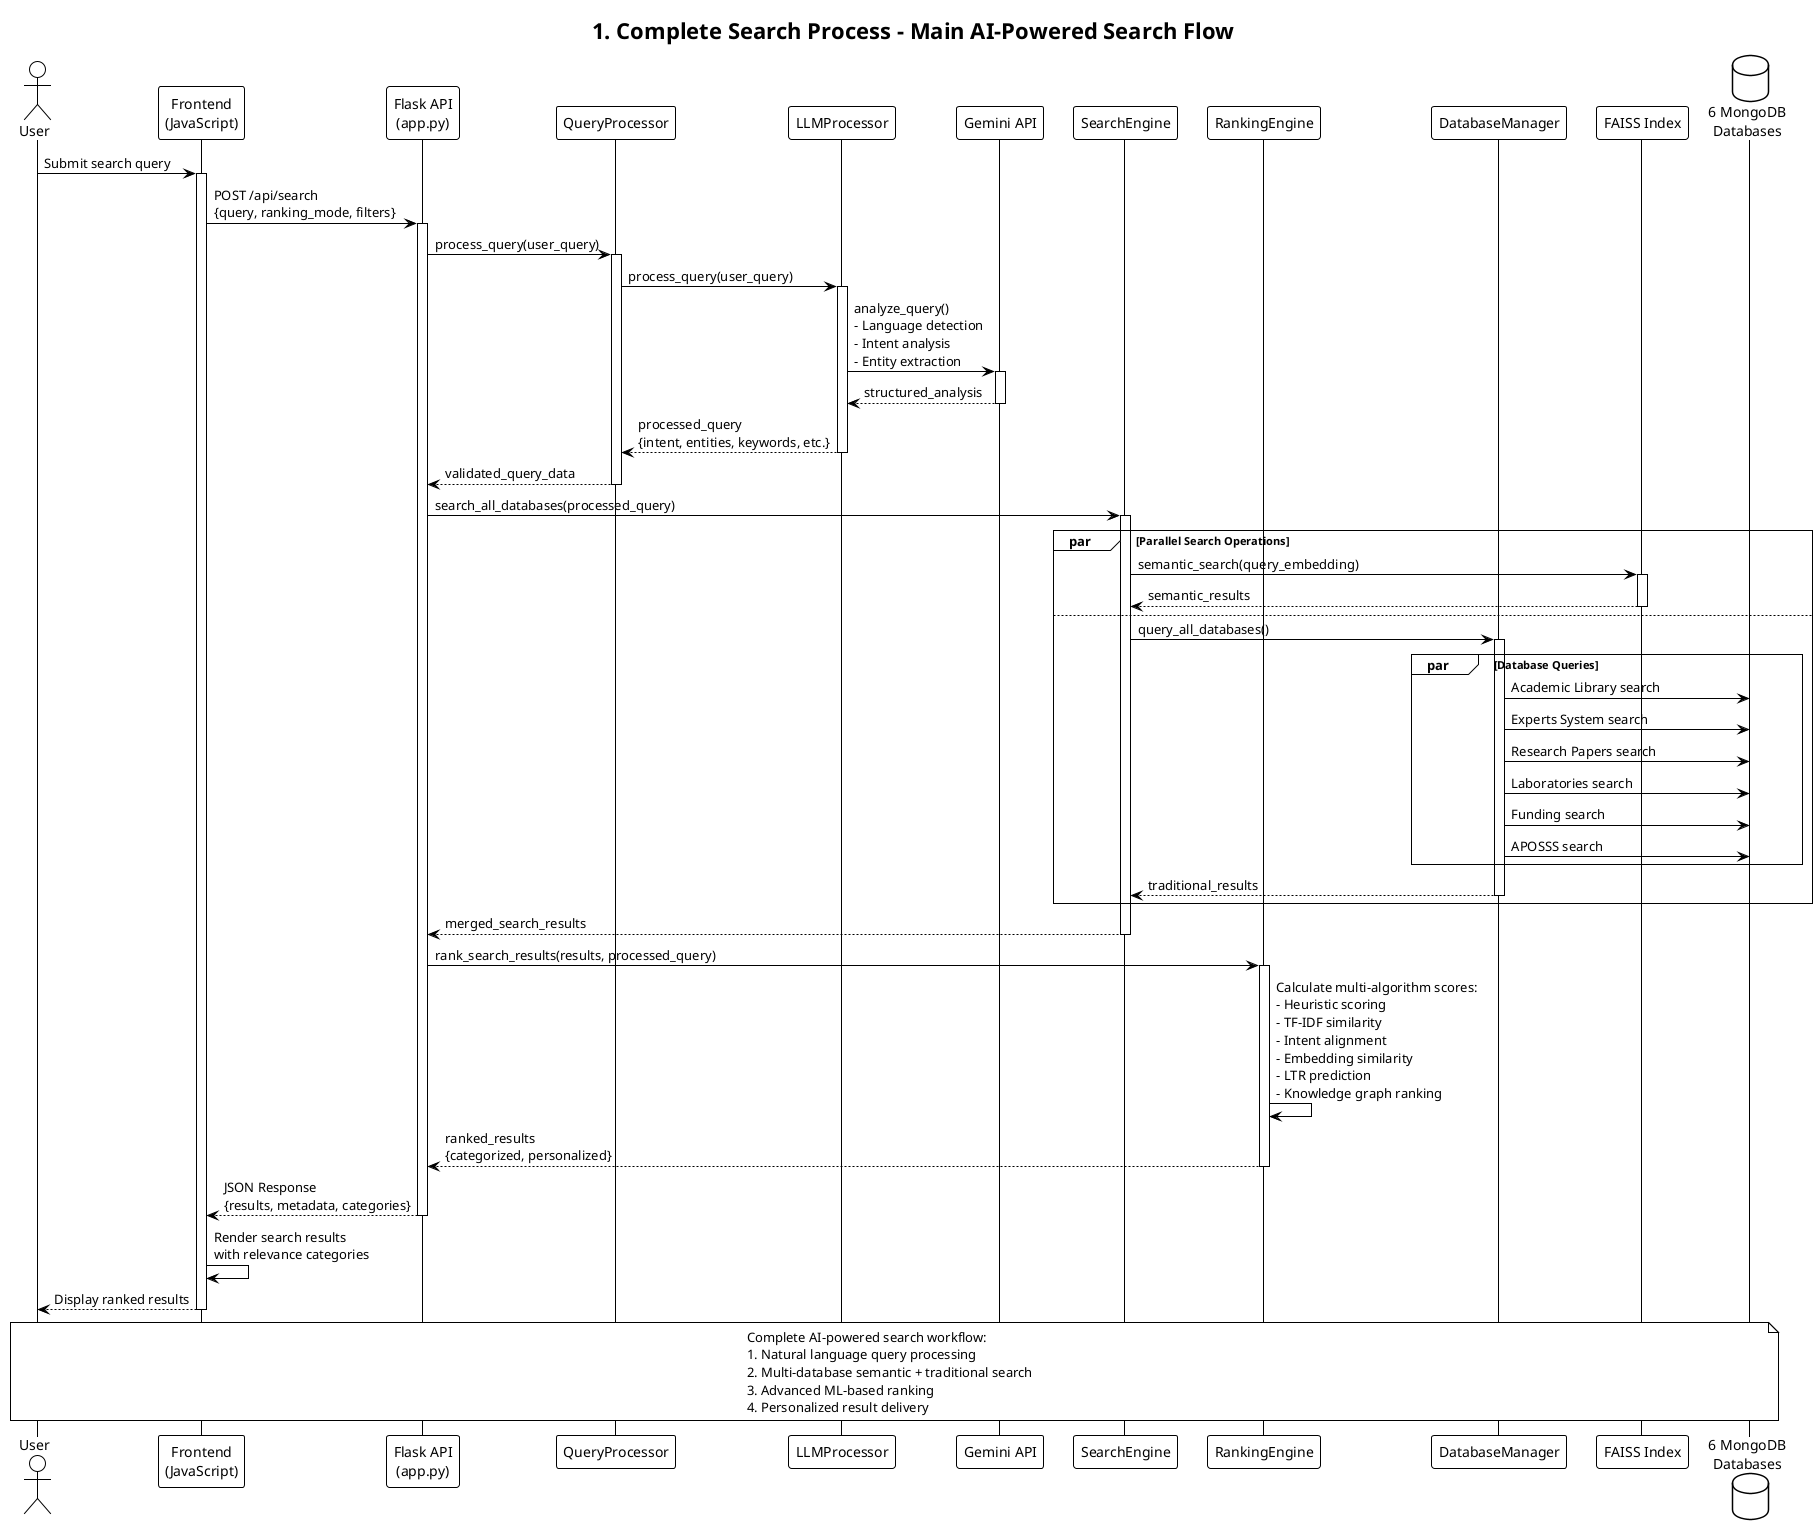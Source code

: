 @startuml APOSSS_Top10_Sequence_Diagrams

!define LIGHTBLUE #E3F2FD
!define LIGHTGREEN #E8F5E8
!define LIGHTYELLOW #FFF8E1
!define LIGHTPINK #FCE4EC
!define LIGHTGRAY #F5F5F5

title APOSSS System - Top 10 Most Important Sequence Diagrams

/' ================================================================================================
   DIAGRAM 1: Complete Search Process (Main Flow) - Core System Functionality
   ================================================================================================ '/

@startuml CompleteSearchProcess
!theme plain
title 1. Complete Search Process - Main AI-Powered Search Flow

actor User as U
participant "Frontend\n(JavaScript)" as FE
participant "Flask API\n(app.py)" as API
participant "QueryProcessor" as QP
participant "LLMProcessor" as LLM
participant "Gemini API" as GEMINI
participant "SearchEngine" as SE
participant "RankingEngine" as RE
participant "DatabaseManager" as DB
participant "FAISS Index" as FAISS
database "6 MongoDB\nDatabases" as MONGO

U -> FE: Submit search query
activate FE

FE -> API: POST /api/search\n{query, ranking_mode, filters}
activate API

API -> QP: process_query(user_query)
activate QP

QP -> LLM: process_query(user_query)
activate LLM

LLM -> GEMINI: analyze_query()\n- Language detection\n- Intent analysis\n- Entity extraction
activate GEMINI
GEMINI --> LLM: structured_analysis
deactivate GEMINI

LLM --> QP: processed_query\n{intent, entities, keywords, etc.}
deactivate LLM

QP --> API: validated_query_data
deactivate QP

API -> SE: search_all_databases(processed_query)
activate SE

par Parallel Search Operations
    SE -> FAISS: semantic_search(query_embedding)
    activate FAISS
    FAISS --> SE: semantic_results
    deactivate FAISS
else
    SE -> DB: query_all_databases()
    activate DB
    
    par Database Queries
        DB -> MONGO: Academic Library search
        DB -> MONGO: Experts System search  
        DB -> MONGO: Research Papers search
        DB -> MONGO: Laboratories search
        DB -> MONGO: Funding search
        DB -> MONGO: APOSSS search
    end
    
    DB --> SE: traditional_results
    deactivate DB
end

SE --> API: merged_search_results
deactivate SE

API -> RE: rank_search_results(results, processed_query)
activate RE

RE -> RE: Calculate multi-algorithm scores:\n- Heuristic scoring\n- TF-IDF similarity\n- Intent alignment\n- Embedding similarity\n- LTR prediction\n- Knowledge graph ranking

RE --> API: ranked_results\n{categorized, personalized}
deactivate RE

API --> FE: JSON Response\n{results, metadata, categories}
deactivate API

FE -> FE: Render search results\nwith relevance categories
FE --> U: Display ranked results
deactivate FE

note over U, MONGO
    Complete AI-powered search workflow:
    1. Natural language query processing
    2. Multi-database semantic + traditional search
    3. Advanced ML-based ranking
    4. Personalized result delivery
end note

@enduml

/' ================================================================================================
   DIAGRAM 2: Query Processing with LLM - AI Language Understanding
   ================================================================================================ '/

@startuml QueryProcessingLLM
!theme plain
title 2. Query Processing with LLM - AI Language Understanding

participant "QueryProcessor" as QP
participant "LLMProcessor" as LLM
participant "Gemini API" as GEMINI

-> QP: process_query("machine learning in medical diagnosis")
activate QP

QP -> QP: clean_and_validate(query)

QP -> LLM: process_query(cleaned_query)
activate LLM

LLM -> LLM: create_analysis_prompt(query)

LLM -> GEMINI: POST /v1/models/gemini-2.0-flash-exp:generateContent
activate GEMINI

note over GEMINI
    Comprehensive Analysis Request:
    - Language detection & translation
    - Spelling correction
    - Intent classification
    - Named entity recognition
    - Keyword extraction
    - Semantic expansion
    - Academic field mapping
end note

GEMINI -> GEMINI: Process with AI model:\n- Transformer analysis\n- Multi-language support\n- Context understanding

GEMINI --> LLM: JSON Response:\n{\n  "language_analysis": {...},\n  "query_processing": {...},\n  "intent_analysis": {...},\n  "entity_extraction": {...},\n  "keyword_analysis": {...},\n  "semantic_expansion": {...},\n  "academic_classification": {...}\n}
deactivate GEMINI

LLM -> LLM: validate_and_enhance_response()

LLM -> LLM: add_backward_compatibility()

LLM --> QP: Enhanced Query Data:\n{\n  "corrected_query": "...",\n  "intent": {"primary_intent": "find_research"},\n  "entities": {"technologies": [...], "concepts": [...]},\n  "keywords": {"primary": [...], "secondary": [...]},\n  "academic_fields": {"primary_field": "medical_ai"},\n  "confidence_scores": {...}\n}
deactivate LLM

QP -> QP: final_validation_and_stats()

QP --> : Structured Query Parameters
deactivate QP

note over QP, GEMINI
    Advanced NLP Pipeline:
    - Multi-language support (50+ languages)
    - Intent classification (8 types)
    - Entity extraction (10+ categories)
    - Semantic expansion with synonyms
    - Academic field mapping
    - Confidence scoring
end note

@enduml

/' ================================================================================================
   DIAGRAM 3: Multi-Algorithm Ranking Process - Intelligent Result Ranking
   ================================================================================================ '/

@startuml MultiAlgorithmRanking
!theme plain
title 3. Multi-Algorithm Ranking Process - Intelligent Result Ranking

participant "RankingEngine" as RE
participant "LTRRanker\n(XGBoost)" as LTR
participant "EmbeddingRanker\n(Transformers)" as EMB
participant "KnowledgeGraph\n(NetworkX)" as KG
participant "UserManager" as UM

-> RE: rank_search_results(results, processed_query, user_data)
activate RE

RE -> RE: Extract search parameters\nand user context

par Parallel Ranking Calculations
    RE -> RE: calculate_heuristic_scores()\n- Keyword matching in titles\n- Exact phrase bonuses\n- Field-specific scoring\n- Recency bonuses
    
    RE -> RE: calculate_tfidf_scores()\n- TF-IDF vectorization\n- Cosine similarity\n- N-gram analysis
    
    RE -> RE: calculate_intent_scores()\n- Resource type preferences\n- Academic field alignment\n- Intent confidence weighting
    
    RE -> EMB: calculate_embedding_similarity()
    activate EMB
    EMB -> EMB: Generate embeddings\nusing sentence transformers
    EMB -> EMB: Calculate cosine similarity
    EMB --> RE: embedding_scores[]
    deactivate EMB
    
    RE -> UM: get_personalization_data(user_id)
    activate UM
    UM --> RE: user_preferences,\ninteraction_history
    deactivate UM
    
    RE -> KG: get_authority_scores(results)
    activate KG
    KG -> KG: Build knowledge graph\nfrom results
    KG -> KG: Calculate PageRank\nauthority scores
    KG --> RE: graph_scores[]
    deactivate KG
end

alt LTR Model Available and Trained
    RE -> LTR: rank_results(query, results, features)
    activate LTR
    
    LTR -> LTR: extract_features()\n- 50+ engineered features\n- Text, metadata, user, graph features
    
    LTR -> LTR: XGBoost model prediction
    
    LTR --> RE: ltr_scores[]
    deactivate LTR
    
    RE -> RE: Hybrid Scoring:\n70% LTR + 30% Traditional\n= 0.7 * ltr_score + 0.3 * traditional_score
    
else LTR Not Available
    RE -> RE: Traditional Weighted Scoring:\n- 20% Heuristic\n- 20% TF-IDF\n- 20% Intent\n- 20% Embedding\n- 20% Personalization
end

RE -> RE: Add knowledge graph features\nto score breakdown

RE -> RE: categorize_by_relevance()\n- High: score > 0.7\n- Medium: 0.4 < score ≤ 0.7\n- Low: score ≤ 0.4

RE -> RE: Sort results by final ranking score

RE --> : Ranked Results with:\n- Final scores\n- Relevance categories\n- Score breakdown\n- Ranking metadata
deactivate RE

note over RE, KG
    Advanced Ranking Features:
    - Multi-algorithm fusion
    - Machine learning optimization
    - Knowledge graph authority
    - Real-time personalization
    - Semantic understanding
    - User behavior adaptation
end note

@enduml

/' ================================================================================================
   DIAGRAM 4: User Registration Flow - User Onboarding
   ================================================================================================ '/

@startuml UserRegistrationFlow
!theme plain
title 4. User Registration Flow - Complete User Onboarding

actor User as U
participant "Frontend\n(signup.html)" as FE
participant "Flask API" as API
participant "UserManager" as UM
participant "DatabaseManager" as DB
participant "MongoDB\n(APOSSS DB)" as MONGO
participant "EmailService\n(SMTP)" as EMAIL

U -> FE: Access signup page
activate FE

U -> FE: Fill registration form:\n- First/Last name\n- Username\n- Email\n- Password\n- Institution\n- Academic fields

FE -> API: POST /api/auth/check-username\n{username}
activate API
API -> UM: check_username_exists(username)
activate UM
UM -> DB: query users collection
activate DB
DB -> MONGO: find({username})
DB --> UM: exists/not_exists
deactivate DB
UM --> API: {exists: boolean}
deactivate UM
API --> FE: Username availability
deactivate API

FE -> API: POST /api/auth/check-email\n{email}
activate API
API -> UM: check_email_exists(email)
activate UM
UM -> DB: query users collection
activate DB
DB -> MONGO: find({email})
DB --> UM: exists/not_exists
deactivate DB
UM --> API: {exists: boolean}
deactivate UM
API --> FE: Email availability
deactivate API

FE -> FE: Client-side validation:\n- Password strength\n- Field completeness\n- Email format

U -> FE: Submit registration form

FE -> API: POST /api/auth/register\n{user_data}
activate API

API -> UM: register_user(user_data)
activate UM

UM -> UM: Validate registration data:\n- Check required fields\n- Validate email format\n- Check password strength

UM -> UM: Hash password using bcrypt

UM -> DB: Create user profile
activate DB

DB -> MONGO: Insert new user document:\n{\n  user_id, username, email,\n  hashed_password, profile_data,\n  created_at, email_verified: false\n}
activate MONGO
MONGO --> DB: user_created
deactivate MONGO

DB --> UM: User creation success
deactivate DB

UM -> UM: generate_verification_code()

UM -> DB: Store verification code
activate DB
DB -> MONGO: Insert verification_codes\n{user_id, code, expiry}
DB --> UM: Code stored
deactivate DB

UM -> EMAIL: send_verification_email(email, code)
activate EMAIL

EMAIL -> EMAIL: Render email template\nwith verification link

EMAIL -> EMAIL: SMTP connection\nand email sending

alt Email Sent Successfully
    EMAIL --> UM: Email delivery confirmed
    UM --> API: Registration successful\n{user_id, requires_verification}
else Email Failed
    EMAIL --> UM: Email delivery failed
    UM --> API: Registration successful\nbut email failed
end
deactivate EMAIL

UM -> UM: generate_jwt_token(user_id)

UM --> API: {success: true, user: {...}, token: "..."}
deactivate UM

API --> FE: Registration response
deactivate API

FE -> FE: Store JWT token\nin localStorage

FE --> U: Registration success\n+ verification required message
deactivate FE

note over U, MONGO
    Complete Registration Features:
    - Real-time field validation
    - Duplicate checking
    - Secure password hashing
    - Email verification system
    - JWT token generation
    - Academic profile setup
end note

@enduml

/' ================================================================================================
   DIAGRAM 5: User Login Flow - Authentication
   ================================================================================================ '/

@startuml UserLoginFlow
!theme plain
title 5. User Login Flow - Secure Authentication

actor User as U
participant "Frontend\n(login.html)" as FE
participant "Flask API" as API
participant "UserManager" as UM
participant "DatabaseManager" as DB
participant "MongoDB\n(APOSSS DB)" as MONGO
participant "JWT Service" as JWT

U -> FE: Access login page
activate FE

U -> FE: Enter credentials:\n- Email/Username\n- Password

FE -> FE: Client-side validation:\n- Required fields\n- Basic format check

U -> FE: Submit login form

FE -> API: POST /api/auth/login\n{identifier, password}
activate API

API -> UM: authenticate_user(identifier, password)
activate UM

UM -> DB: Find user by email or username
activate DB

DB -> MONGO: find({$or: [{email}, {username}]})
activate MONGO
MONGO --> DB: user_document or null
deactivate MONGO

alt User Found
    DB --> UM: user_data
    deactivate DB
    
    UM -> UM: verify_password(password, hashed_password)\nusing bcrypt
    
    alt Password Correct
        UM -> UM: check_email_verification_status()
        
        alt Email Verified
            UM -> JWT: generate_token(user_id)
            activate JWT
            JWT -> JWT: Create JWT with:\n- user_id\n- expiration (configurable)\n- secret key signing
            JWT --> UM: jwt_token
            deactivate JWT
            
            UM -> DB: Update last_login timestamp
            activate DB
            DB -> MONGO: update({user_id}, {last_login: now})
            DB --> UM: Updated
            deactivate DB
            
            UM -> UM: get_user_profile_data()
            
            UM --> API: {success: true,\nuser: {...},\ntoken: "...",\nmessage: "Login successful"}
            
        else Email Not Verified
            UM --> API: {success: false,\nerror: "email_not_verified",\nmessage: "Please verify your email"}
        end
        
    else Password Incorrect
        UM --> API: {success: false,\nerror: "invalid_credentials",\nmessage: "Invalid email/password"}
    end
    
else User Not Found
    DB --> UM: null
    deactivate DB
    UM --> API: {success: false,\nerror: "user_not_found",\nmessage: "Invalid email/password"}
end

deactivate UM

alt Login Successful
    API --> FE: {success: true, user: {...}, token: "..."}
    
    FE -> FE: Store JWT token in localStorage
    FE -> FE: Store user data in sessionStorage
    FE -> FE: Update UI state (logged in)
    FE --> U: Redirect to dashboard/search
    
else Login Failed
    API --> FE: {success: false, error: "...", message: "..."}
    FE -> FE: Display error message
    FE --> U: Show login error
end

deactivate API
deactivate FE

note over U, JWT
    Secure Authentication Features:
    - Email/Username flexible login
    - bcrypt password hashing
    - JWT token management
    - Email verification check
    - Session state management
    - Secure error handling
end note

@enduml

/' ================================================================================================
   DIAGRAM 6: Multi-Database Search Execution - Comprehensive Data Retrieval
   ================================================================================================ '/

@startuml MultiDatabaseSearch
!theme plain
title 6. Multi-Database Search Execution - Comprehensive Academic Data Retrieval

participant "SearchEngine" as SE
participant "DatabaseManager" as DM
database "Academic Library\n(books, journals, projects)" as AL
database "Experts System\n(experts, certificates)" as ES
database "Research Papers\n(articles, conferences, theses)" as RP
database "Laboratories\n(equipments, materials)" as LAB
database "Funding\n(projects, institutions)" as FUND
database "APOSSS\n(users, feedback)" as APOSSS

-> SE: search_all_databases(processed_query, filters)
activate SE

SE -> SE: extract_search_parameters():\n- Primary/secondary keywords\n- Entities (people, organizations)\n- Academic fields\n- Intent classification

SE -> DM: test_connections()
activate DM
DM --> SE: connection_status
deactivate DM

par Parallel Database Searches
    SE -> AL: search_academic_library(search_params)
    activate AL
    
    par Academic Library Collections
        AL -> AL: Search books collection:\n- title, author, description\n- keywords, category, abstract
        AL -> AL: Search journals collection:\n- title, editor, description\n- keywords, category, abstract  
        AL -> AL: Search projects collection:\n- title, student_name, supervisor\n- description, department, keywords
    end
    
    AL --> SE: academic_results[]
    deactivate AL
    
else
    SE -> ES: search_experts_system(search_params)
    activate ES
    
    par Experts System Collections
        ES -> ES: Search experts collection:\n- name, role, slogan\n- locations, specializations
        ES -> ES: Search certificates collection:\n- title, degree, institution\n- description, expert_id linking
    end
    
    ES --> SE: expert_results[]
    deactivate ES
    
else
    SE -> RP: search_research_papers(search_params)
    activate RP
    
    par Research Papers Collections
        RP -> RP: Search articles collection:\n- title, authors, abstract\n- keywords, categories
        RP -> RP: Search conferences collection:\n- title, authors, summary\n- primary_category
        RP -> RP: Search theses collection:\n- title, student_name, supervisor\n- abstract, defense_date
    end
    
    RP --> SE: research_results[]
    deactivate RP
    
else
    SE -> LAB: search_laboratories(search_params)
    activate LAB
    
    par Laboratory Collections
        LAB -> LAB: Search equipments collection:\n- equipment_name, description\n- model, specifications, status
        LAB -> LAB: Search materials collection:\n- material_name, description\n- properties, availability
    end
    
    LAB --> SE: lab_results[]
    deactivate LAB
    
else
    SE -> FUND: search_funding_system(search_params)
    activate FUND
    
    par Funding Collections
        FUND -> FUND: Search research_projects:\n- title, description, keywords\n- investigators, institutions
        FUND -> FUND: Search institutions:\n- name, description, type\n- location, specializations
        FUND -> FUND: Search funding_records:\n- title, amount, duration\n- funding_agency, status
    end
    
    FUND --> SE: funding_results[]
    deactivate FUND
    
else
    SE -> APOSSS: search_aposss_data(search_params)
    activate APOSSS
    
    APOSSS -> APOSSS: Search user interactions:\n- Successful queries\n- Popular resources\n- User preferences
    
    APOSSS --> SE: system_results[]
    deactivate APOSSS
end

SE -> SE: aggregate_results():\n- Merge all database results\n- Standardize document format\n- Remove duplicates\n- Add source metadata

SE -> SE: apply_database_filters()\nif specific databases requested

SE -> SE: result_standardization():\n- Unified result structure\n- Snippet generation\n- Metadata enrichment\n- Type classification

SE --> : Aggregated Search Results:\n{\n  "total_results": count,\n  "results": [...],\n  "database_coverage": {...},\n  "search_metadata": {...}\n}
deactivate SE

note over SE, APOSSS
    Comprehensive Search Features:
    - 6 specialized academic databases
    - Parallel query execution
    - Collection-specific search strategies
    - Result standardization
    - Error handling & fallbacks
    - Database filtering options
    - Metadata enrichment
end note

@enduml

/' ================================================================================================
   DIAGRAM 7: User Feedback Submission - Learning Data Collection
   ================================================================================================ '/

@startuml UserFeedbackSubmission
!theme plain
title 7. User Feedback Submission - Machine Learning Data Collection

actor User as U
participant "Frontend\n(results.html)" as FE
participant "Flask API" as API
participant "FeedbackSystem" as FS
participant "DatabaseManager" as DB
participant "MongoDB\n(APOSSS DB)" as MONGO
participant "JSON File\nStorage" as FILE

U -> FE: View search results
activate FE

U -> FE: Interact with result:\n- Rate result (1-5 stars)\n- Add comment\n- Mark as helpful/not helpful

FE -> FE: Validate feedback data:\n- Rating value (1-5)\n- Comment length limits\n- Required fields

U -> FE: Submit feedback

FE -> API: POST /api/feedback\n{\n  "query_id": "...",\n  "result_id": "...",\n  "rating": 5,\n  "feedback_type": "rating",\n  "comment": "Very helpful result",\n  "user_id": "..."\n}
activate API

API -> FS: submit_feedback(feedback_data)
activate FS

FS -> FS: validate_feedback():\n- Check required fields\n- Validate rating range (1-5)\n- Sanitize comment text\n- Verify query/result IDs

FS -> FS: enhance_feedback():\n- Add timestamp\n- Generate feedback_id\n- Add processing metadata\n- Calculate relevance score

par Dual Storage Strategy
    FS -> DB: Store in MongoDB (primary)
    activate DB
    
    DB -> MONGO: Insert feedback document:\n{\n  feedback_id, query_id, result_id,\n  user_id, rating, comment,\n  feedback_type, submitted_at,\n  processing_metadata\n}
    activate MONGO
    
    alt MongoDB Storage Successful
        MONGO --> DB: insertion_success
        DB --> FS: MongoDB storage confirmed
    else MongoDB Storage Failed
        MONGO --> DB: insertion_error
        DB --> FS: MongoDB storage failed
    end
    deactivate MONGO
    deactivate DB
    
else
    FS -> FILE: Store in JSON file (backup)
    activate FILE
    
    FILE -> FILE: Append to feedback.jsonl:\n{"feedback_id": "...", "rating": 5, ...}\n
    
    alt File Storage Successful
        FILE --> FS: File storage confirmed
    else File Storage Failed
        FILE --> FS: File storage failed
    end
    deactivate FILE
end

FS -> FS: update_statistics():\n- Update feedback counters\n- Calculate running averages\n- Update user statistics

alt Feedback Stored Successfully
    FS --> API: {success: true,\nmessage: "Feedback submitted",\nfeedback_id: "..."}
    
    API -> API: track_user_interaction():\n- Log feedback submission\n- Update user engagement metrics
    
    API --> FE: Success response
    
    FE -> FE: Update UI:\n- Show success message\n- Update rating display\n- Disable further rating for this result
    
    FE --> U: "Thank you for your feedback!"
    
else Feedback Storage Failed
    FS --> API: {success: false,\nerror: "storage_failed",\nmessage: "Failed to save feedback"}
    
    API --> FE: Error response
    
    FE -> FE: Show error message:\n"Failed to submit feedback. Please try again."
    
    FE --> U: Display error notification
end

deactivate FS
deactivate API
deactivate FE

note over U, FILE
    Robust Feedback Collection:
    - Dual storage (MongoDB + file backup)
    - Real-time validation
    - User interaction tracking
    - Statistical updates
    - Error handling & recovery
    - Data integrity assurance
end note

@enduml

/' ================================================================================================
   DIAGRAM 8: LTR Model Training Process - Machine Learning Pipeline
   ================================================================================================ '/

@startuml LTRModelTraining
!theme plain
title 8. LTR Model Training Process - Machine Learning Pipeline for Ranking Improvement

participant "Training\nScheduler" as SCHED
participant "LTRRanker" as LTR
participant "FeedbackSystem" as FS
participant "FeatureExtractor" as FE
participant "XGBoost\nModel" as XGB
participant "ModelStorage" as STORE
participant "ModelValidator" as VAL

-> SCHED: Scheduled training trigger\n(or manual via API)
activate SCHED

SCHED -> LTR: train_model(training_data)
activate LTR

LTR -> FS: get_training_data(min_feedback_count=50)
activate FS

FS -> FS: Query feedback database:\n- Collect user ratings\n- Filter by feedback quality\n- Minimum samples per query

FS -> FS: prepare_training_examples():\n- Create query-document pairs\n- Assign relevance labels (0-4)\n- Group by query for ranking

FS --> LTR: training_examples[]:\n[{query, document, features, relevance_label}]
deactivate FS

LTR -> FE: extract_features(training_examples)
activate FE

par Feature Extraction (50+ Features)
    FE -> FE: Textual Features:\n- BM25 scores (title, description)\n- N-gram matches\n- Term proximity\n- Exact phrase matches
    
    FE -> FE: Metadata Features:\n- Publication date recency\n- Authority metrics\n- Availability status\n- Document type preferences
    
    FE -> FE: User Behavior Features:\n- Click-through rates\n- Historical ratings\n- User preferences\n- Interaction patterns
    
    FE -> FE: Current Algorithm Features:\n- Heuristic scores\n- TF-IDF similarity\n- Intent alignment\n- Embedding similarity
    
    FE -> FE: Knowledge Graph Features:\n- PageRank authority\n- Connection strength\n- Network centrality\n- Citation counts
end

FE --> LTR: feature_matrix (DataFrame)\nwith 50+ engineered features
deactivate FE

LTR -> LTR: prepare_training_data():\n- Split into train/validation (80/20)\n- Create ranking groups\n- Normalize features\n- Handle missing values

LTR -> XGB: Initialize XGBoost Ranker\nwith pairwise ranking objective
activate XGB

XGB -> XGB: Set hyperparameters:\n- learning_rate: 0.1\n- max_depth: 6\n- n_estimators: 100\n- objective: 'rank:pairwise'

LTR -> XGB: train(features, labels, groups)

XGB -> XGB: Gradient boosting training:\n- Build decision trees\n- Optimize ranking loss\n- Feature importance calculation

XGB --> LTR: trained_model
deactivate XGB

LTR -> VAL: validate_model(model, validation_data)
activate VAL

VAL -> VAL: Calculate performance metrics:\n- NDCG@10 (primary metric)\n- Mean Average Precision\n- Ranking accuracy\n- Feature importance analysis

alt Model Performance Acceptable (NDCG > 0.7)
    VAL --> LTR: validation_passed:\n{ndcg: 0.85, map: 0.78, accuracy: 0.82}
    
    LTR -> STORE: save_model(model, metadata)
    activate STORE
    
    STORE -> STORE: Save XGBoost model:\n- Model file (.json)\n- Feature names\n- Training statistics\n- Performance metrics
    
    STORE --> LTR: model_saved_successfully
    deactivate STORE
    
    LTR -> LTR: update_model_status():\n- Mark as trained\n- Update feature names\n- Store training stats
    
    LTR --> SCHED: Training Success:\n{\n  "status": "success",\n  "metrics": {...},\n  "features_count": 52,\n  "training_samples": 1250\n}
    
else Model Performance Poor (NDCG < 0.7)
    VAL --> LTR: validation_failed:\n{ndcg: 0.45, issues: [...]}
    
    LTR -> LTR: analyze_failure():\n- Insufficient training data\n- Feature quality issues\n- Hyperparameter tuning needed
    
    LTR --> SCHED: Training Failed:\n{\n  "status": "failed",\n  "reason": "low_performance",\n  "ndcg": 0.45,\n  "recommendations": [...]\n}
end

deactivate VAL
deactivate LTR

SCHED -> SCHED: schedule_next_training():\nBased on feedback accumulation

SCHED --> : Training Complete\nModel ready for inference
deactivate SCHED

note over SCHED, STORE
    Advanced ML Training Pipeline:
    - Automated feature engineering (50+ features)
    - XGBoost pairwise ranking optimization
    - Comprehensive validation (NDCG, MAP)
    - Model versioning and storage
    - Performance monitoring
    - Continuous improvement cycle
end note

@enduml

/' ================================================================================================
   DIAGRAM 9: Google OAuth Authentication - Social Login
   ================================================================================================ '/

@startuml GoogleOAuthAuthentication
!theme plain
title 9. Google OAuth Authentication - Secure Social Login

actor User as U
participant "Frontend" as FE
participant "Flask API" as API
participant "OAuthManager" as OAUTH
participant "Google OAuth\nService" as GOOGLE
participant "UserManager" as UM
participant "MongoDB\n(APOSSS DB)" as MONGO

U -> FE: Click "Sign in with Google"
activate FE

FE -> API: GET /api/auth/google
activate API

API -> OAUTH: get_authorization_url('google')
activate OAUTH

OAUTH -> OAUTH: generate_state_token()\nfor CSRF protection

OAUTH -> OAUTH: build_authorization_url():\n- client_id\n- redirect_uri\n- scope (email, profile)\n- response_type=code\n- state token

OAUTH --> API: {\n  "success": true,\n  "authorization_url": "https://accounts.google.com/oauth/authorize?...",\n  "state": "secure_random_token"\n}
deactivate OAUTH

API --> FE: Authorization URL with state
deactivate API

FE -> FE: Store state token\nfor validation

FE --> U: Redirect to Google OAuth
deactivate FE

U -> GOOGLE: Complete Google authentication:\n- Login with Google credentials\n- Consent to app permissions
activate GOOGLE

GOOGLE -> GOOGLE: User authentication\nand consent processing

GOOGLE --> U: Redirect to callback URL:\n/api/auth/google/callback?code=...&state=...
deactivate GOOGLE

U -> API: GET /api/auth/google/callback\n?code=auth_code&state=token
activate API

API -> OAUTH: process_oauth_login('google', code, state)
activate OAUTH

OAUTH -> OAUTH: validate_state_token()\nfor security

OAUTH -> GOOGLE: Exchange authorization code for tokens:\nPOST /oauth2/v4/token\n{\n  "client_id": "...",\n  "client_secret": "...",\n  "code": "auth_code",\n  "grant_type": "authorization_code"\n}
activate GOOGLE

GOOGLE --> OAUTH: {\n  "access_token": "...",\n  "token_type": "Bearer",\n  "scope": "email profile"\n}
deactivate GOOGLE

OAUTH -> GOOGLE: Get user information:\nGET /oauth2/v2/userinfo\nAuthorization: Bearer access_token
activate GOOGLE

GOOGLE --> OAUTH: {\n  "id": "google_user_id",\n  "email": "user@gmail.com",\n  "verified_email": true,\n  "name": "John Doe",\n  "given_name": "John",\n  "family_name": "Doe",\n  "picture": "https://..."\n}
deactivate GOOGLE

OAUTH --> API: {\n  "success": true,\n  "user_info": {\n    "provider": "google",\n    "provider_id": "...",\n    "email": "...",\n    "name": "..."\n  }\n}
deactivate OAUTH

API -> UM: handle_oauth_user(user_info)
activate UM

UM -> MONGO: Check if user exists:\nfind({email: "user@gmail.com"})
activate MONGO

alt User Exists
    MONGO --> UM: existing_user_data
    
    UM -> UM: Link Google account\nif not already linked
    
    UM -> MONGO: Update user with Google provider info
    
else User Doesn't Exist
    MONGO --> UM: null
    
    UM -> UM: Create new user account:\n- Extract profile from Google data\n- Mark email as verified\n- Set default preferences
    
    UM -> MONGO: Insert new user:\n{\n  user_id, email, name,\n  google_id, email_verified: true,\n  created_at, provider: "google"\n}
end

deactivate MONGO

UM -> UM: generate_jwt_token(user_id)

UM --> API: {\n  "success": true,\n  "user": {...},\n  "token": "jwt_token",\n  "is_new_user": boolean\n}
deactivate UM

alt Authentication Successful
    API --> U: Redirect to frontend\nwith success params:\n/?token=...&user_id=...
    
    U -> FE: Frontend receives OAuth success
    activate FE
    
    FE -> FE: Extract token from URL\nand store in localStorage
    
    FE -> FE: Update authentication state
    
    FE --> U: Welcome message\nand redirect to dashboard
    deactivate FE
    
else Authentication Failed
    API --> U: Redirect to frontend\nwith error params:\n/?error=oauth_failed
    
    U -> FE: Frontend receives OAuth error
    activate FE
    
    FE --> U: Display error message:\n"Google authentication failed"
    deactivate FE
end

deactivate API

note over U, MONGO
    Secure OAuth Features:
    - CSRF protection with state tokens
    - Automatic account creation/linking
    - Email verification via Google
    - JWT token generation
    - Profile picture integration
    - Error handling and fallbacks
end note

@enduml

/' ================================================================================================
   DIAGRAM 10: System Health Monitoring - Operational Oversight
   ================================================================================================ '/

@startuml SystemHealthMonitoring
!theme plain
title 10. System Health Monitoring - Comprehensive System Oversight

participant "HealthMonitor\n(Scheduler)" as HM
participant "ComponentChecker" as CC
participant "DatabaseMonitor" as DM
participant "APIMonitor" as AM
participant "AlertSystem" as ALERT
participant "Dashboard\nUpdater" as DASH
database "MongoDB\nInstances" as MONGO
participant "External APIs\n(Gemini, OAuth)" as EXT_API

-> HM: Scheduled health check\n(every 30 seconds)
activate HM

HM -> HM: Initialize health check cycle

par Parallel Component Monitoring
    HM -> CC: check_core_components()
    activate CC
    
    par Core Component Checks
        CC -> CC: Check LLMProcessor:\n- Gemini API connectivity\n- Response time < 5s\n- Error rate < 5%
        
        CC -> CC: Check SearchEngine:\n- Database connections\n- FAISS index availability\n- Search response time
        
        CC -> CC: Check RankingEngine:\n- LTR model status\n- Embedding ranker health\n- Knowledge graph state
        
        CC -> CC: Check FeedbackSystem:\n- Storage accessibility\n- Write capabilities\n- Statistics calculation
        
        CC -> CC: Check UserManager:\n- Authentication services\n- JWT token validation\n- Profile operations
    end
    
    CC --> HM: component_status:\n{\n  "llm_processor": "healthy",\n  "search_engine": "healthy",\n  "ranking_engine": "degraded",\n  "feedback_system": "healthy",\n  "user_manager": "healthy"\n}
    deactivate CC
    
else
    HM -> DM: check_database_health()
    activate DM
    
    par Database Health Checks
        DM -> MONGO: Academic Library DB:\n- Connection test\n- Query response time\n- Collection availability
        
        DM -> MONGO: Experts System DB:\n- Connection test\n- Index performance\n- Document count validation
        
        DM -> MONGO: Research Papers DB:\n- Connection test\n- Search functionality\n- Storage capacity
        
        DM -> MONGO: Laboratories DB:\n- Connection test\n- Query optimization\n- Data integrity
        
        DM -> MONGO: Funding DB:\n- Connection test\n- Performance metrics\n- Availability status
        
        DM -> MONGO: APOSSS DB:\n- Connection test\n- User operations\n- Feedback storage
    end
    
    DM --> HM: database_status:\n{\n  "academic_library": {"status": "healthy", "response_time": "120ms"},\n  "experts_system": {"status": "healthy", "response_time": "95ms"},\n  "research_papers": {"status": "warning", "response_time": "340ms"},\n  ...\n}
    deactivate DM
    
else
    HM -> AM: check_api_endpoints()
    activate AM
    
    par API Endpoint Monitoring
        AM -> AM: Check /api/search:\n- Response time\n- Success rate\n- Error patterns
        
        AM -> AM: Check /api/auth/*:\n- Authentication flow\n- Token validation\n- OAuth providers
        
        AM -> AM: Check /api/feedback:\n- Submission rate\n- Storage success\n- Data validation
        
        AM -> EXT_API: Check external APIs:\n- Gemini API status\n- Google OAuth status\n- ORCID API status
    end
    
    AM --> HM: api_status:\n{\n  "search_endpoint": {"status": "healthy", "avg_response": "1.2s"},\n  "auth_endpoints": {"status": "healthy", "success_rate": "99.2%"},\n  "external_apis": {"gemini": "healthy", "google_oauth": "healthy"}\n}
    deactivate AM
end

HM -> HM: aggregate_health_data():\n- Calculate overall system health\n- Identify critical issues\n- Determine alert levels

HM -> HM: calculate_system_metrics():\n- Uptime percentage\n- Performance trends\n- Error rate analysis\n- Resource utilization

alt Critical Issues Detected
    HM -> ALERT: trigger_alerts(critical_issues)
    activate ALERT
    
    ALERT -> ALERT: Classify alert severity:\n- Critical: Service down\n- Warning: Performance degraded\n- Info: Minor issues
    
    par Alert Distribution
        ALERT -> ALERT: Send email notifications\nto administrators
        
        ALERT -> ALERT: Update monitoring dashboard\nwith alert status
        
        ALERT -> ALERT: Log alerts for\nhistorical analysis
    end
    
    ALERT --> HM: alerts_sent
    deactivate ALERT
    
else System Healthy
    HM -> HM: Log successful health check
end

HM -> DASH: update_dashboard(health_data)
activate DASH

DASH -> DASH: Update real-time metrics:\n- Component status indicators\n- Performance graphs\n- Alert summaries\n- Trend analysis

DASH -> DASH: Generate health report:\n- System overview\n- Performance metrics\n- Issue summaries\n- Recommendations

DASH --> HM: dashboard_updated
deactivate DASH

HM -> HM: schedule_next_check()\nBased on current system status

HM --> : Health Check Complete:\n{\n  "overall_status": "healthy",\n  "components_healthy": 5,\n  "components_degraded": 0,\n  "databases_healthy": 6,\n  "apis_healthy": 3,\n  "next_check": "2024-01-15T10:30:30Z"\n}
deactivate HM

note over HM, EXT_API
    Comprehensive Monitoring Features:
    - Real-time component health checks
    - Database performance monitoring
    - API endpoint status tracking
    - External service connectivity
    - Automated alert system
    - Performance trend analysis
    - Dashboard visualization
    - Historical data logging
end note

@enduml

@enduml 